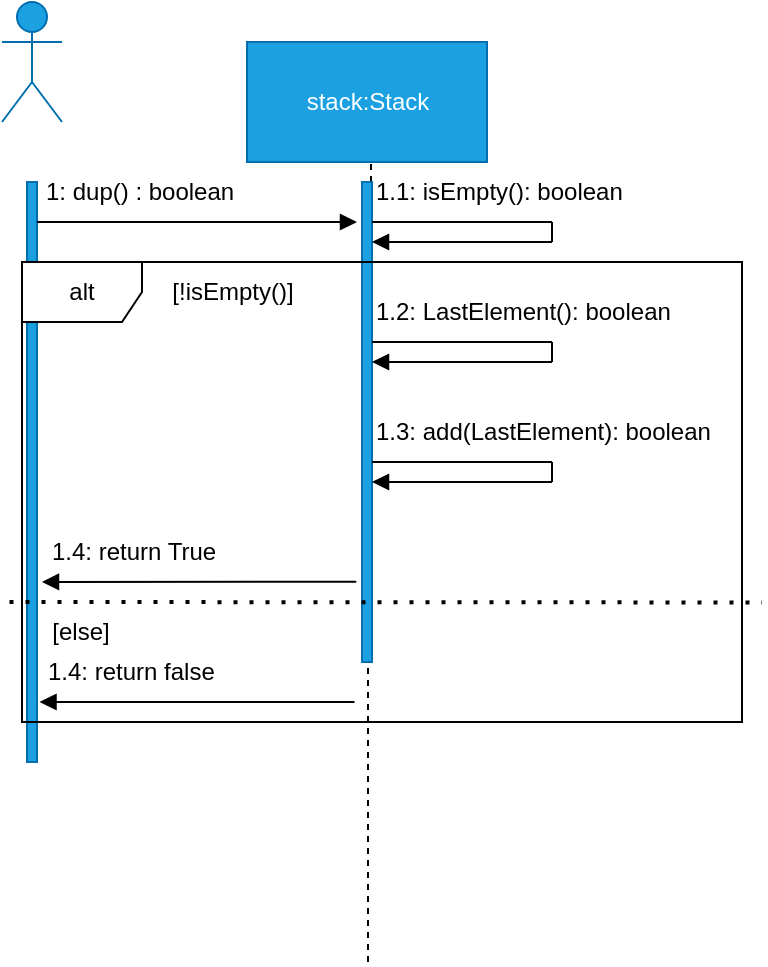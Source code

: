 <mxfile version="22.0.3" type="device">
  <diagram name="Page-1" id="0TxAQTwwX-CK78KyN3wF">
    <mxGraphModel dx="819" dy="443" grid="1" gridSize="10" guides="1" tooltips="1" connect="1" arrows="1" fold="1" page="1" pageScale="1" pageWidth="850" pageHeight="1100" math="0" shadow="0">
      <root>
        <mxCell id="0" />
        <mxCell id="1" parent="0" />
        <mxCell id="kzASaQrJc4nUuHppkAC4-1" value="Actor" style="shape=umlActor;verticalLabelPosition=bottom;verticalAlign=top;html=1;fillColor=#1ba1e2;fontColor=#ffffff;strokeColor=#006EAF;" vertex="1" parent="1">
          <mxGeometry x="80" y="110" width="30" height="60" as="geometry" />
        </mxCell>
        <mxCell id="kzASaQrJc4nUuHppkAC4-2" value="" style="html=1;points=[];perimeter=orthogonalPerimeter;fillColor=#1ba1e2;fontColor=#ffffff;strokeColor=#006EAF;" vertex="1" parent="1">
          <mxGeometry x="92.5" y="200" width="5" height="290" as="geometry" />
        </mxCell>
        <mxCell id="kzASaQrJc4nUuHppkAC4-3" value="" style="html=1;verticalAlign=bottom;labelBackgroundColor=none;endArrow=block;endFill=1;" edge="1" parent="1">
          <mxGeometry width="160" relative="1" as="geometry">
            <mxPoint x="97.5" y="220" as="sourcePoint" />
            <mxPoint x="257.5" y="220" as="targetPoint" />
          </mxGeometry>
        </mxCell>
        <mxCell id="kzASaQrJc4nUuHppkAC4-4" value="1: dup() : boolean" style="text;html=1;strokeColor=none;fillColor=none;align=left;verticalAlign=middle;whiteSpace=wrap;rounded=0;" vertex="1" parent="1">
          <mxGeometry x="100" y="190" width="160" height="30" as="geometry" />
        </mxCell>
        <mxCell id="kzASaQrJc4nUuHppkAC4-5" value="" style="endArrow=none;dashed=1;html=1;startArrow=none;" edge="1" parent="1" source="kzASaQrJc4nUuHppkAC4-7">
          <mxGeometry width="50" height="50" relative="1" as="geometry">
            <mxPoint x="264.5" y="730" as="sourcePoint" />
            <mxPoint x="264.5" y="190" as="targetPoint" />
          </mxGeometry>
        </mxCell>
        <mxCell id="kzASaQrJc4nUuHppkAC4-6" value="" style="endArrow=none;dashed=1;html=1;" edge="1" parent="1" target="kzASaQrJc4nUuHppkAC4-7">
          <mxGeometry width="50" height="50" relative="1" as="geometry">
            <mxPoint x="263" y="590" as="sourcePoint" />
            <mxPoint x="264.5" y="190" as="targetPoint" />
          </mxGeometry>
        </mxCell>
        <mxCell id="kzASaQrJc4nUuHppkAC4-7" value="" style="html=1;points=[];perimeter=orthogonalPerimeter;fillColor=#1ba1e2;fontColor=#ffffff;strokeColor=#006EAF;" vertex="1" parent="1">
          <mxGeometry x="260" y="200" width="5" height="240" as="geometry" />
        </mxCell>
        <mxCell id="kzASaQrJc4nUuHppkAC4-8" value="stack:Stack" style="rounded=0;whiteSpace=wrap;html=1;fillColor=#1ba1e2;fontColor=#ffffff;strokeColor=#006EAF;" vertex="1" parent="1">
          <mxGeometry x="202.5" y="130" width="120" height="60" as="geometry" />
        </mxCell>
        <mxCell id="kzASaQrJc4nUuHppkAC4-10" value="alt" style="shape=umlFrame;whiteSpace=wrap;html=1;pointerEvents=0;" vertex="1" parent="1">
          <mxGeometry x="90" y="240" width="360" height="230" as="geometry" />
        </mxCell>
        <mxCell id="kzASaQrJc4nUuHppkAC4-11" value="[!isEmpty()]" style="text;html=1;align=center;verticalAlign=middle;resizable=0;points=[];autosize=1;strokeColor=none;fillColor=none;" vertex="1" parent="1">
          <mxGeometry x="155" y="240" width="80" height="30" as="geometry" />
        </mxCell>
        <mxCell id="kzASaQrJc4nUuHppkAC4-12" value="" style="endArrow=none;dashed=1;html=1;dashPattern=1 3;strokeWidth=2;rounded=0;" edge="1" parent="1">
          <mxGeometry width="50" height="50" relative="1" as="geometry">
            <mxPoint x="83.75" y="410.0" as="sourcePoint" />
            <mxPoint x="460" y="410.23" as="targetPoint" />
          </mxGeometry>
        </mxCell>
        <mxCell id="kzASaQrJc4nUuHppkAC4-13" value="[else]" style="text;html=1;align=center;verticalAlign=middle;resizable=0;points=[];autosize=1;strokeColor=none;fillColor=none;" vertex="1" parent="1">
          <mxGeometry x="93.75" y="410" width="50" height="30" as="geometry" />
        </mxCell>
        <mxCell id="kzASaQrJc4nUuHppkAC4-18" value="1.1: isEmpty(): boolean&amp;nbsp;" style="text;html=1;strokeColor=none;fillColor=none;align=left;verticalAlign=middle;whiteSpace=wrap;rounded=0;" vertex="1" parent="1">
          <mxGeometry x="265" y="190" width="195" height="30" as="geometry" />
        </mxCell>
        <mxCell id="kzASaQrJc4nUuHppkAC4-19" value="" style="html=1;verticalAlign=bottom;labelBackgroundColor=none;endArrow=block;endFill=1;rounded=0;" edge="1" parent="1">
          <mxGeometry width="160" relative="1" as="geometry">
            <mxPoint x="355" y="230" as="sourcePoint" />
            <mxPoint x="265.0" y="230" as="targetPoint" />
          </mxGeometry>
        </mxCell>
        <mxCell id="kzASaQrJc4nUuHppkAC4-20" value="" style="endArrow=none;html=1;rounded=0;" edge="1" parent="1">
          <mxGeometry width="50" height="50" relative="1" as="geometry">
            <mxPoint x="265.0" y="220" as="sourcePoint" />
            <mxPoint x="355" y="220" as="targetPoint" />
          </mxGeometry>
        </mxCell>
        <mxCell id="kzASaQrJc4nUuHppkAC4-21" value="" style="endArrow=none;html=1;rounded=0;" edge="1" parent="1">
          <mxGeometry width="50" height="50" relative="1" as="geometry">
            <mxPoint x="355" y="230" as="sourcePoint" />
            <mxPoint x="355" y="220" as="targetPoint" />
            <Array as="points" />
          </mxGeometry>
        </mxCell>
        <mxCell id="kzASaQrJc4nUuHppkAC4-22" value="" style="html=1;verticalAlign=bottom;labelBackgroundColor=none;endArrow=block;endFill=1;rounded=0;" edge="1" parent="1">
          <mxGeometry width="160" relative="1" as="geometry">
            <mxPoint x="355" y="290" as="sourcePoint" />
            <mxPoint x="265.0" y="290" as="targetPoint" />
          </mxGeometry>
        </mxCell>
        <mxCell id="kzASaQrJc4nUuHppkAC4-23" value="" style="endArrow=none;html=1;rounded=0;" edge="1" parent="1">
          <mxGeometry width="50" height="50" relative="1" as="geometry">
            <mxPoint x="265.0" y="280" as="sourcePoint" />
            <mxPoint x="355" y="280" as="targetPoint" />
          </mxGeometry>
        </mxCell>
        <mxCell id="kzASaQrJc4nUuHppkAC4-24" value="" style="endArrow=none;html=1;rounded=0;" edge="1" parent="1">
          <mxGeometry width="50" height="50" relative="1" as="geometry">
            <mxPoint x="355" y="290" as="sourcePoint" />
            <mxPoint x="355" y="280" as="targetPoint" />
            <Array as="points" />
          </mxGeometry>
        </mxCell>
        <mxCell id="kzASaQrJc4nUuHppkAC4-25" value="1.2: LastElement(): boolean&amp;nbsp;" style="text;html=1;strokeColor=none;fillColor=none;align=left;verticalAlign=middle;whiteSpace=wrap;rounded=0;" vertex="1" parent="1">
          <mxGeometry x="265" y="250" width="195" height="30" as="geometry" />
        </mxCell>
        <mxCell id="kzASaQrJc4nUuHppkAC4-26" value="1.3: add(LastElement): boolean&amp;nbsp;" style="text;html=1;strokeColor=none;fillColor=none;align=left;verticalAlign=middle;whiteSpace=wrap;rounded=0;" vertex="1" parent="1">
          <mxGeometry x="265" y="310" width="195" height="30" as="geometry" />
        </mxCell>
        <mxCell id="kzASaQrJc4nUuHppkAC4-27" value="" style="html=1;verticalAlign=bottom;labelBackgroundColor=none;endArrow=block;endFill=1;rounded=0;" edge="1" parent="1">
          <mxGeometry width="160" relative="1" as="geometry">
            <mxPoint x="355.0" y="350" as="sourcePoint" />
            <mxPoint x="265.0" y="350" as="targetPoint" />
          </mxGeometry>
        </mxCell>
        <mxCell id="kzASaQrJc4nUuHppkAC4-28" value="" style="endArrow=none;html=1;rounded=0;" edge="1" parent="1">
          <mxGeometry width="50" height="50" relative="1" as="geometry">
            <mxPoint x="265.0" y="340" as="sourcePoint" />
            <mxPoint x="355.0" y="340" as="targetPoint" />
          </mxGeometry>
        </mxCell>
        <mxCell id="kzASaQrJc4nUuHppkAC4-29" value="" style="endArrow=none;html=1;rounded=0;" edge="1" parent="1">
          <mxGeometry width="50" height="50" relative="1" as="geometry">
            <mxPoint x="355.0" y="350" as="sourcePoint" />
            <mxPoint x="355.0" y="340" as="targetPoint" />
            <Array as="points" />
          </mxGeometry>
        </mxCell>
        <mxCell id="kzASaQrJc4nUuHppkAC4-30" value="1.4: return True" style="text;html=1;strokeColor=none;fillColor=none;align=left;verticalAlign=middle;whiteSpace=wrap;rounded=0;" vertex="1" parent="1">
          <mxGeometry x="102.5" y="370" width="195" height="30" as="geometry" />
        </mxCell>
        <mxCell id="kzASaQrJc4nUuHppkAC4-31" value="1.4: return false" style="text;html=1;strokeColor=none;fillColor=none;align=left;verticalAlign=middle;whiteSpace=wrap;rounded=0;" vertex="1" parent="1">
          <mxGeometry x="101.25" y="430" width="195" height="30" as="geometry" />
        </mxCell>
        <mxCell id="kzASaQrJc4nUuHppkAC4-32" value="" style="html=1;verticalAlign=bottom;labelBackgroundColor=none;endArrow=block;endFill=1;rounded=0;exitX=0.793;exitY=0.995;exitDx=0;exitDy=0;exitPerimeter=0;" edge="1" parent="1" source="kzASaQrJc4nUuHppkAC4-30">
          <mxGeometry width="160" relative="1" as="geometry">
            <mxPoint x="190.0" y="400" as="sourcePoint" />
            <mxPoint x="100.0" y="400" as="targetPoint" />
          </mxGeometry>
        </mxCell>
        <mxCell id="kzASaQrJc4nUuHppkAC4-33" value="" style="html=1;verticalAlign=bottom;labelBackgroundColor=none;endArrow=block;endFill=1;rounded=0;exitX=0.793;exitY=0.995;exitDx=0;exitDy=0;exitPerimeter=0;" edge="1" parent="1">
          <mxGeometry width="160" relative="1" as="geometry">
            <mxPoint x="256.25" y="460" as="sourcePoint" />
            <mxPoint x="98.75" y="460" as="targetPoint" />
          </mxGeometry>
        </mxCell>
      </root>
    </mxGraphModel>
  </diagram>
</mxfile>
